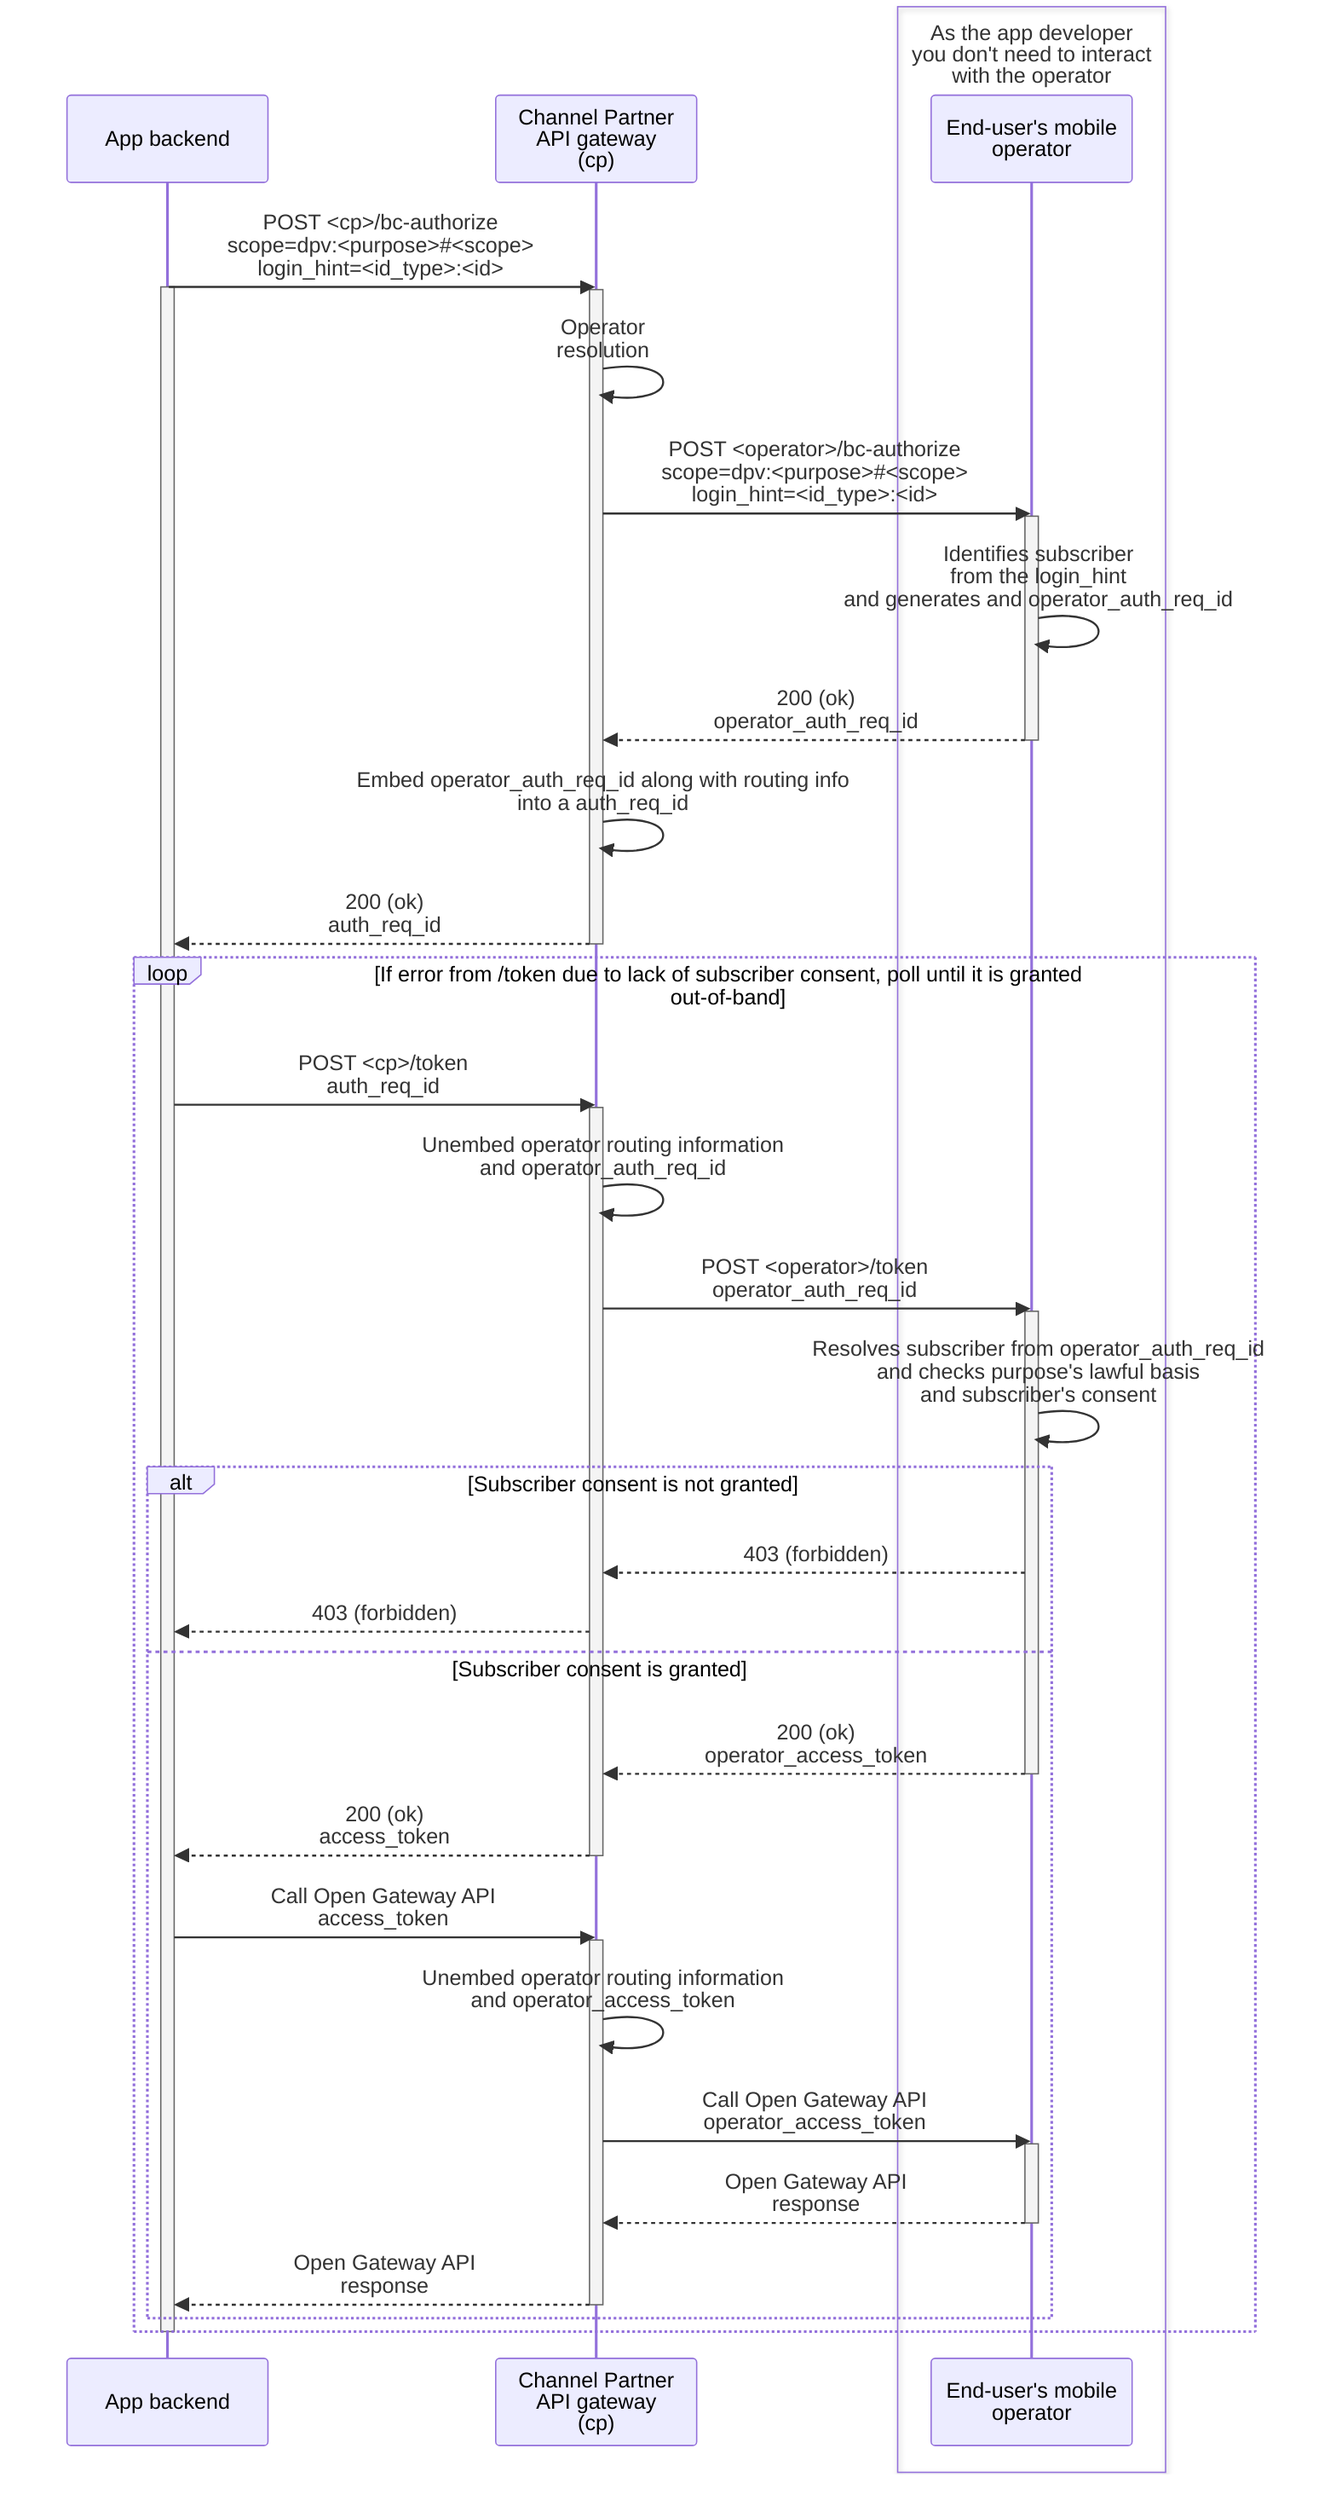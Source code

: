 sequenceDiagram
participant BE as App backend
participant CP as Channel Partner<br/>API gateway<br/>(cp)
box As the app developer<br/>you don't need to interact<br/>with the operator
    participant OP as End-user's mobile<br/>operator
end

BE->>CP: POST <cp>/bc-authorize<br/>scope=dpv:<purpose>#35;<scope><br/>login_hint=<id_type>:<id>
activate BE
    activate CP
        CP->>CP: Operator<br/>resolution
        CP->>OP: POST <operator>/bc-authorize<br/>scope=dpv:<purpose>#35;<scope><br/>login_hint=<id_type>:<id>
        activate OP
                OP->>OP: Identifies subscriber<br/>from the login_hint<br/>and generates and operator_auth_req_id
            OP-->>CP: 200 (ok)<br/>operator_auth_req_id
        deactivate OP
        CP->>CP: Embed operator_auth_req_id along with routing info<br/>into a auth_req_id
        CP-->>BE: 200 (ok)<br/>auth_req_id
    deactivate CP
    loop If error from /token due to lack of subscriber consent, poll until it is granted out-of-band
        BE->>CP: POST <cp>/token<br/>auth_req_id
        activate CP
            CP->>CP: Unembed operator routing information<br/>and operator_auth_req_id
            CP->>OP: POST <operator>/token<br/>operator_auth_req_id
            activate OP
                OP->>OP: Resolves subscriber from operator_auth_req_id<br/>and checks purpose's lawful basis<br/>and subscriber's consent
                alt Subscriber consent is not granted
                    OP-->>CP: 403 (forbidden)
                    CP-->>BE: 403 (forbidden)
                else Subscriber consent is granted
                    OP-->>CP: 200 (ok)<br/>operator_access_token
                deactivate OP
                CP-->>BE: 200 (ok)<br/>access_token
            deactivate CP
            BE->>CP: Call Open Gateway API<br/>access_token
            activate CP
                CP->>CP: Unembed operator routing information<br/>and operator_access_token
                CP->>OP: Call Open Gateway API<br/>operator_access_token
                activate OP
                    OP-->>CP: Open Gateway API<br/>response
                deactivate OP
                CP-->>BE: Open Gateway API<br/>response
            deactivate CP
        end
    end
deactivate BE